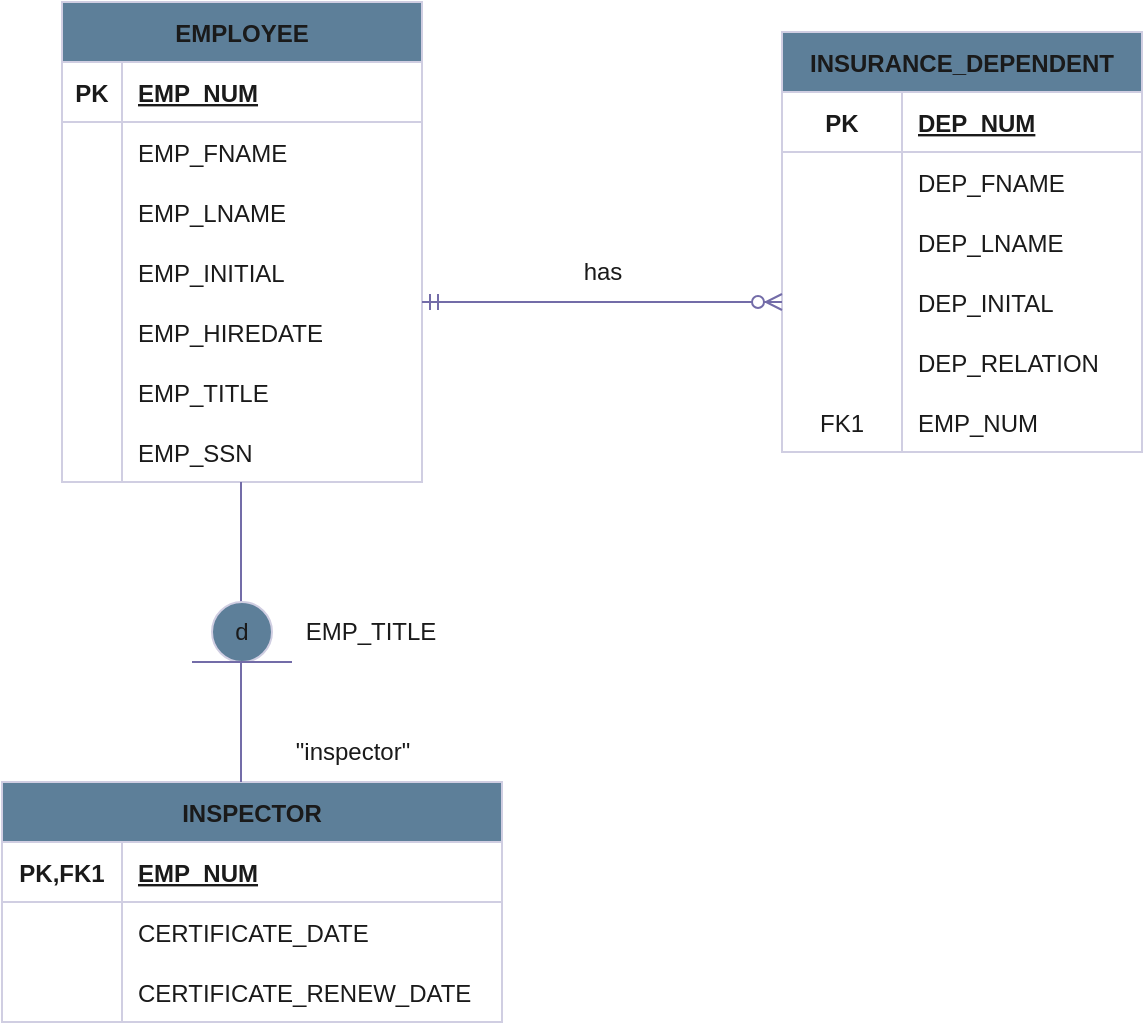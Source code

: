 <mxfile version="20.5.3" type="github" pages="2">
  <diagram id="R2lEEEUBdFMjLlhIrx00" name="Page-1">
    <mxGraphModel dx="988" dy="512" grid="0" gridSize="10" guides="1" tooltips="1" connect="1" arrows="1" fold="1" page="1" pageScale="1" pageWidth="850" pageHeight="1100" math="0" shadow="0" extFonts="Permanent Marker^https://fonts.googleapis.com/css?family=Permanent+Marker">
      <root>
        <mxCell id="0" />
        <mxCell id="1" parent="0" />
        <mxCell id="GgxdNAVIw9uZ9qxWZMdw-1" value="EMPLOYEE" style="shape=table;startSize=30;container=1;collapsible=1;childLayout=tableLayout;fixedRows=1;rowLines=0;fontStyle=1;align=center;resizeLast=1;fillColor=#5D7F99;strokeColor=#D0CEE2;fontColor=#1A1A1A;" vertex="1" parent="1">
          <mxGeometry x="140" y="90" width="180" height="240" as="geometry" />
        </mxCell>
        <mxCell id="GgxdNAVIw9uZ9qxWZMdw-2" value="" style="shape=tableRow;horizontal=0;startSize=0;swimlaneHead=0;swimlaneBody=0;fillColor=none;collapsible=0;dropTarget=0;points=[[0,0.5],[1,0.5]];portConstraint=eastwest;top=0;left=0;right=0;bottom=1;strokeColor=#D0CEE2;fontColor=#1A1A1A;" vertex="1" parent="GgxdNAVIw9uZ9qxWZMdw-1">
          <mxGeometry y="30" width="180" height="30" as="geometry" />
        </mxCell>
        <mxCell id="GgxdNAVIw9uZ9qxWZMdw-3" value="PK" style="shape=partialRectangle;connectable=0;fillColor=none;top=0;left=0;bottom=0;right=0;fontStyle=1;overflow=hidden;strokeColor=#D0CEE2;fontColor=#1A1A1A;" vertex="1" parent="GgxdNAVIw9uZ9qxWZMdw-2">
          <mxGeometry width="30" height="30" as="geometry">
            <mxRectangle width="30" height="30" as="alternateBounds" />
          </mxGeometry>
        </mxCell>
        <mxCell id="GgxdNAVIw9uZ9qxWZMdw-4" value="EMP_NUM" style="shape=partialRectangle;connectable=0;fillColor=none;top=0;left=0;bottom=0;right=0;align=left;spacingLeft=6;fontStyle=5;overflow=hidden;strokeColor=#D0CEE2;fontColor=#1A1A1A;" vertex="1" parent="GgxdNAVIw9uZ9qxWZMdw-2">
          <mxGeometry x="30" width="150" height="30" as="geometry">
            <mxRectangle width="150" height="30" as="alternateBounds" />
          </mxGeometry>
        </mxCell>
        <mxCell id="GgxdNAVIw9uZ9qxWZMdw-5" value="" style="shape=tableRow;horizontal=0;startSize=0;swimlaneHead=0;swimlaneBody=0;fillColor=none;collapsible=0;dropTarget=0;points=[[0,0.5],[1,0.5]];portConstraint=eastwest;top=0;left=0;right=0;bottom=0;strokeColor=#D0CEE2;fontColor=#1A1A1A;" vertex="1" parent="GgxdNAVIw9uZ9qxWZMdw-1">
          <mxGeometry y="60" width="180" height="30" as="geometry" />
        </mxCell>
        <mxCell id="GgxdNAVIw9uZ9qxWZMdw-6" value="" style="shape=partialRectangle;connectable=0;fillColor=none;top=0;left=0;bottom=0;right=0;editable=1;overflow=hidden;strokeColor=#D0CEE2;fontColor=#1A1A1A;" vertex="1" parent="GgxdNAVIw9uZ9qxWZMdw-5">
          <mxGeometry width="30" height="30" as="geometry">
            <mxRectangle width="30" height="30" as="alternateBounds" />
          </mxGeometry>
        </mxCell>
        <mxCell id="GgxdNAVIw9uZ9qxWZMdw-7" value="EMP_FNAME" style="shape=partialRectangle;connectable=0;fillColor=none;top=0;left=0;bottom=0;right=0;align=left;spacingLeft=6;overflow=hidden;strokeColor=#D0CEE2;fontColor=#1A1A1A;" vertex="1" parent="GgxdNAVIw9uZ9qxWZMdw-5">
          <mxGeometry x="30" width="150" height="30" as="geometry">
            <mxRectangle width="150" height="30" as="alternateBounds" />
          </mxGeometry>
        </mxCell>
        <mxCell id="GgxdNAVIw9uZ9qxWZMdw-8" value="" style="shape=tableRow;horizontal=0;startSize=0;swimlaneHead=0;swimlaneBody=0;fillColor=none;collapsible=0;dropTarget=0;points=[[0,0.5],[1,0.5]];portConstraint=eastwest;top=0;left=0;right=0;bottom=0;strokeColor=#D0CEE2;fontColor=#1A1A1A;" vertex="1" parent="GgxdNAVIw9uZ9qxWZMdw-1">
          <mxGeometry y="90" width="180" height="30" as="geometry" />
        </mxCell>
        <mxCell id="GgxdNAVIw9uZ9qxWZMdw-9" value="" style="shape=partialRectangle;connectable=0;fillColor=none;top=0;left=0;bottom=0;right=0;editable=1;overflow=hidden;strokeColor=#D0CEE2;fontColor=#1A1A1A;" vertex="1" parent="GgxdNAVIw9uZ9qxWZMdw-8">
          <mxGeometry width="30" height="30" as="geometry">
            <mxRectangle width="30" height="30" as="alternateBounds" />
          </mxGeometry>
        </mxCell>
        <mxCell id="GgxdNAVIw9uZ9qxWZMdw-10" value="EMP_LNAME" style="shape=partialRectangle;connectable=0;fillColor=none;top=0;left=0;bottom=0;right=0;align=left;spacingLeft=6;overflow=hidden;strokeColor=#D0CEE2;fontColor=#1A1A1A;" vertex="1" parent="GgxdNAVIw9uZ9qxWZMdw-8">
          <mxGeometry x="30" width="150" height="30" as="geometry">
            <mxRectangle width="150" height="30" as="alternateBounds" />
          </mxGeometry>
        </mxCell>
        <mxCell id="GgxdNAVIw9uZ9qxWZMdw-11" value="" style="shape=tableRow;horizontal=0;startSize=0;swimlaneHead=0;swimlaneBody=0;fillColor=none;collapsible=0;dropTarget=0;points=[[0,0.5],[1,0.5]];portConstraint=eastwest;top=0;left=0;right=0;bottom=0;strokeColor=#D0CEE2;fontColor=#1A1A1A;" vertex="1" parent="GgxdNAVIw9uZ9qxWZMdw-1">
          <mxGeometry y="120" width="180" height="30" as="geometry" />
        </mxCell>
        <mxCell id="GgxdNAVIw9uZ9qxWZMdw-12" value="" style="shape=partialRectangle;connectable=0;fillColor=none;top=0;left=0;bottom=0;right=0;editable=1;overflow=hidden;strokeColor=#D0CEE2;fontColor=#1A1A1A;" vertex="1" parent="GgxdNAVIw9uZ9qxWZMdw-11">
          <mxGeometry width="30" height="30" as="geometry">
            <mxRectangle width="30" height="30" as="alternateBounds" />
          </mxGeometry>
        </mxCell>
        <mxCell id="GgxdNAVIw9uZ9qxWZMdw-13" value="EMP_INITIAL" style="shape=partialRectangle;connectable=0;fillColor=none;top=0;left=0;bottom=0;right=0;align=left;spacingLeft=6;overflow=hidden;strokeColor=#D0CEE2;fontColor=#1A1A1A;" vertex="1" parent="GgxdNAVIw9uZ9qxWZMdw-11">
          <mxGeometry x="30" width="150" height="30" as="geometry">
            <mxRectangle width="150" height="30" as="alternateBounds" />
          </mxGeometry>
        </mxCell>
        <mxCell id="GgxdNAVIw9uZ9qxWZMdw-20" style="shape=tableRow;horizontal=0;startSize=0;swimlaneHead=0;swimlaneBody=0;fillColor=none;collapsible=0;dropTarget=0;points=[[0,0.5],[1,0.5]];portConstraint=eastwest;top=0;left=0;right=0;bottom=0;strokeColor=#D0CEE2;fontColor=#1A1A1A;" vertex="1" parent="GgxdNAVIw9uZ9qxWZMdw-1">
          <mxGeometry y="150" width="180" height="30" as="geometry" />
        </mxCell>
        <mxCell id="GgxdNAVIw9uZ9qxWZMdw-21" style="shape=partialRectangle;connectable=0;fillColor=none;top=0;left=0;bottom=0;right=0;editable=1;overflow=hidden;strokeColor=#D0CEE2;fontColor=#1A1A1A;" vertex="1" parent="GgxdNAVIw9uZ9qxWZMdw-20">
          <mxGeometry width="30" height="30" as="geometry">
            <mxRectangle width="30" height="30" as="alternateBounds" />
          </mxGeometry>
        </mxCell>
        <mxCell id="GgxdNAVIw9uZ9qxWZMdw-22" value="EMP_HIREDATE" style="shape=partialRectangle;connectable=0;fillColor=none;top=0;left=0;bottom=0;right=0;align=left;spacingLeft=6;overflow=hidden;strokeColor=#D0CEE2;fontColor=#1A1A1A;" vertex="1" parent="GgxdNAVIw9uZ9qxWZMdw-20">
          <mxGeometry x="30" width="150" height="30" as="geometry">
            <mxRectangle width="150" height="30" as="alternateBounds" />
          </mxGeometry>
        </mxCell>
        <mxCell id="GgxdNAVIw9uZ9qxWZMdw-17" style="shape=tableRow;horizontal=0;startSize=0;swimlaneHead=0;swimlaneBody=0;fillColor=none;collapsible=0;dropTarget=0;points=[[0,0.5],[1,0.5]];portConstraint=eastwest;top=0;left=0;right=0;bottom=0;strokeColor=#D0CEE2;fontColor=#1A1A1A;" vertex="1" parent="GgxdNAVIw9uZ9qxWZMdw-1">
          <mxGeometry y="180" width="180" height="30" as="geometry" />
        </mxCell>
        <mxCell id="GgxdNAVIw9uZ9qxWZMdw-18" style="shape=partialRectangle;connectable=0;fillColor=none;top=0;left=0;bottom=0;right=0;editable=1;overflow=hidden;strokeColor=#D0CEE2;fontColor=#1A1A1A;" vertex="1" parent="GgxdNAVIw9uZ9qxWZMdw-17">
          <mxGeometry width="30" height="30" as="geometry">
            <mxRectangle width="30" height="30" as="alternateBounds" />
          </mxGeometry>
        </mxCell>
        <mxCell id="GgxdNAVIw9uZ9qxWZMdw-19" value="EMP_TITLE" style="shape=partialRectangle;connectable=0;fillColor=none;top=0;left=0;bottom=0;right=0;align=left;spacingLeft=6;overflow=hidden;strokeColor=#D0CEE2;fontColor=#1A1A1A;" vertex="1" parent="GgxdNAVIw9uZ9qxWZMdw-17">
          <mxGeometry x="30" width="150" height="30" as="geometry">
            <mxRectangle width="150" height="30" as="alternateBounds" />
          </mxGeometry>
        </mxCell>
        <mxCell id="GgxdNAVIw9uZ9qxWZMdw-14" style="shape=tableRow;horizontal=0;startSize=0;swimlaneHead=0;swimlaneBody=0;fillColor=none;collapsible=0;dropTarget=0;points=[[0,0.5],[1,0.5]];portConstraint=eastwest;top=0;left=0;right=0;bottom=0;strokeColor=#D0CEE2;fontColor=#1A1A1A;" vertex="1" parent="GgxdNAVIw9uZ9qxWZMdw-1">
          <mxGeometry y="210" width="180" height="30" as="geometry" />
        </mxCell>
        <mxCell id="GgxdNAVIw9uZ9qxWZMdw-15" style="shape=partialRectangle;connectable=0;fillColor=none;top=0;left=0;bottom=0;right=0;editable=1;overflow=hidden;strokeColor=#D0CEE2;fontColor=#1A1A1A;" vertex="1" parent="GgxdNAVIw9uZ9qxWZMdw-14">
          <mxGeometry width="30" height="30" as="geometry">
            <mxRectangle width="30" height="30" as="alternateBounds" />
          </mxGeometry>
        </mxCell>
        <mxCell id="GgxdNAVIw9uZ9qxWZMdw-16" value="EMP_SSN" style="shape=partialRectangle;connectable=0;fillColor=none;top=0;left=0;bottom=0;right=0;align=left;spacingLeft=6;overflow=hidden;strokeColor=#D0CEE2;fontColor=#1A1A1A;" vertex="1" parent="GgxdNAVIw9uZ9qxWZMdw-14">
          <mxGeometry x="30" width="150" height="30" as="geometry">
            <mxRectangle width="150" height="30" as="alternateBounds" />
          </mxGeometry>
        </mxCell>
        <mxCell id="GgxdNAVIw9uZ9qxWZMdw-23" value="INSURANCE_DEPENDENT" style="shape=table;startSize=30;container=1;collapsible=1;childLayout=tableLayout;fixedRows=1;rowLines=0;fontStyle=1;align=center;resizeLast=1;fillColor=#5D7F99;strokeColor=#D0CEE2;fontColor=#1A1A1A;" vertex="1" parent="1">
          <mxGeometry x="500" y="105" width="180" height="210" as="geometry" />
        </mxCell>
        <mxCell id="GgxdNAVIw9uZ9qxWZMdw-27" value="" style="shape=tableRow;horizontal=0;startSize=0;swimlaneHead=0;swimlaneBody=0;fillColor=none;collapsible=0;dropTarget=0;points=[[0,0.5],[1,0.5]];portConstraint=eastwest;top=0;left=0;right=0;bottom=1;strokeColor=#D0CEE2;fontColor=#1A1A1A;" vertex="1" parent="GgxdNAVIw9uZ9qxWZMdw-23">
          <mxGeometry y="30" width="180" height="30" as="geometry" />
        </mxCell>
        <mxCell id="GgxdNAVIw9uZ9qxWZMdw-28" value="PK" style="shape=partialRectangle;connectable=0;fillColor=none;top=0;left=0;bottom=0;right=0;fontStyle=1;overflow=hidden;strokeColor=#D0CEE2;fontColor=#1A1A1A;" vertex="1" parent="GgxdNAVIw9uZ9qxWZMdw-27">
          <mxGeometry width="60" height="30" as="geometry">
            <mxRectangle width="60" height="30" as="alternateBounds" />
          </mxGeometry>
        </mxCell>
        <mxCell id="GgxdNAVIw9uZ9qxWZMdw-29" value="DEP_NUM" style="shape=partialRectangle;connectable=0;fillColor=none;top=0;left=0;bottom=0;right=0;align=left;spacingLeft=6;fontStyle=5;overflow=hidden;strokeColor=#D0CEE2;fontColor=#1A1A1A;" vertex="1" parent="GgxdNAVIw9uZ9qxWZMdw-27">
          <mxGeometry x="60" width="120" height="30" as="geometry">
            <mxRectangle width="120" height="30" as="alternateBounds" />
          </mxGeometry>
        </mxCell>
        <mxCell id="GgxdNAVIw9uZ9qxWZMdw-30" value="" style="shape=tableRow;horizontal=0;startSize=0;swimlaneHead=0;swimlaneBody=0;fillColor=none;collapsible=0;dropTarget=0;points=[[0,0.5],[1,0.5]];portConstraint=eastwest;top=0;left=0;right=0;bottom=0;strokeColor=#D0CEE2;fontColor=#1A1A1A;" vertex="1" parent="GgxdNAVIw9uZ9qxWZMdw-23">
          <mxGeometry y="60" width="180" height="30" as="geometry" />
        </mxCell>
        <mxCell id="GgxdNAVIw9uZ9qxWZMdw-31" value="" style="shape=partialRectangle;connectable=0;fillColor=none;top=0;left=0;bottom=0;right=0;editable=1;overflow=hidden;strokeColor=#D0CEE2;fontColor=#1A1A1A;" vertex="1" parent="GgxdNAVIw9uZ9qxWZMdw-30">
          <mxGeometry width="60" height="30" as="geometry">
            <mxRectangle width="60" height="30" as="alternateBounds" />
          </mxGeometry>
        </mxCell>
        <mxCell id="GgxdNAVIw9uZ9qxWZMdw-32" value="DEP_FNAME" style="shape=partialRectangle;connectable=0;fillColor=none;top=0;left=0;bottom=0;right=0;align=left;spacingLeft=6;overflow=hidden;strokeColor=#D0CEE2;fontColor=#1A1A1A;" vertex="1" parent="GgxdNAVIw9uZ9qxWZMdw-30">
          <mxGeometry x="60" width="120" height="30" as="geometry">
            <mxRectangle width="120" height="30" as="alternateBounds" />
          </mxGeometry>
        </mxCell>
        <mxCell id="GgxdNAVIw9uZ9qxWZMdw-33" value="" style="shape=tableRow;horizontal=0;startSize=0;swimlaneHead=0;swimlaneBody=0;fillColor=none;collapsible=0;dropTarget=0;points=[[0,0.5],[1,0.5]];portConstraint=eastwest;top=0;left=0;right=0;bottom=0;strokeColor=#D0CEE2;fontColor=#1A1A1A;" vertex="1" parent="GgxdNAVIw9uZ9qxWZMdw-23">
          <mxGeometry y="90" width="180" height="30" as="geometry" />
        </mxCell>
        <mxCell id="GgxdNAVIw9uZ9qxWZMdw-34" value="" style="shape=partialRectangle;connectable=0;fillColor=none;top=0;left=0;bottom=0;right=0;editable=1;overflow=hidden;strokeColor=#D0CEE2;fontColor=#1A1A1A;" vertex="1" parent="GgxdNAVIw9uZ9qxWZMdw-33">
          <mxGeometry width="60" height="30" as="geometry">
            <mxRectangle width="60" height="30" as="alternateBounds" />
          </mxGeometry>
        </mxCell>
        <mxCell id="GgxdNAVIw9uZ9qxWZMdw-35" value="DEP_LNAME" style="shape=partialRectangle;connectable=0;fillColor=none;top=0;left=0;bottom=0;right=0;align=left;spacingLeft=6;overflow=hidden;strokeColor=#D0CEE2;fontColor=#1A1A1A;" vertex="1" parent="GgxdNAVIw9uZ9qxWZMdw-33">
          <mxGeometry x="60" width="120" height="30" as="geometry">
            <mxRectangle width="120" height="30" as="alternateBounds" />
          </mxGeometry>
        </mxCell>
        <mxCell id="GgxdNAVIw9uZ9qxWZMdw-39" style="shape=tableRow;horizontal=0;startSize=0;swimlaneHead=0;swimlaneBody=0;fillColor=none;collapsible=0;dropTarget=0;points=[[0,0.5],[1,0.5]];portConstraint=eastwest;top=0;left=0;right=0;bottom=0;strokeColor=#D0CEE2;fontColor=#1A1A1A;" vertex="1" parent="GgxdNAVIw9uZ9qxWZMdw-23">
          <mxGeometry y="120" width="180" height="30" as="geometry" />
        </mxCell>
        <mxCell id="GgxdNAVIw9uZ9qxWZMdw-40" style="shape=partialRectangle;connectable=0;fillColor=none;top=0;left=0;bottom=0;right=0;editable=1;overflow=hidden;strokeColor=#D0CEE2;fontColor=#1A1A1A;" vertex="1" parent="GgxdNAVIw9uZ9qxWZMdw-39">
          <mxGeometry width="60" height="30" as="geometry">
            <mxRectangle width="60" height="30" as="alternateBounds" />
          </mxGeometry>
        </mxCell>
        <mxCell id="GgxdNAVIw9uZ9qxWZMdw-41" value="DEP_INITAL" style="shape=partialRectangle;connectable=0;fillColor=none;top=0;left=0;bottom=0;right=0;align=left;spacingLeft=6;overflow=hidden;strokeColor=#D0CEE2;fontColor=#1A1A1A;" vertex="1" parent="GgxdNAVIw9uZ9qxWZMdw-39">
          <mxGeometry x="60" width="120" height="30" as="geometry">
            <mxRectangle width="120" height="30" as="alternateBounds" />
          </mxGeometry>
        </mxCell>
        <mxCell id="GgxdNAVIw9uZ9qxWZMdw-36" style="shape=tableRow;horizontal=0;startSize=0;swimlaneHead=0;swimlaneBody=0;fillColor=none;collapsible=0;dropTarget=0;points=[[0,0.5],[1,0.5]];portConstraint=eastwest;top=0;left=0;right=0;bottom=0;strokeColor=#D0CEE2;fontColor=#1A1A1A;" vertex="1" parent="GgxdNAVIw9uZ9qxWZMdw-23">
          <mxGeometry y="150" width="180" height="30" as="geometry" />
        </mxCell>
        <mxCell id="GgxdNAVIw9uZ9qxWZMdw-37" style="shape=partialRectangle;connectable=0;fillColor=none;top=0;left=0;bottom=0;right=0;editable=1;overflow=hidden;strokeColor=#D0CEE2;fontColor=#1A1A1A;" vertex="1" parent="GgxdNAVIw9uZ9qxWZMdw-36">
          <mxGeometry width="60" height="30" as="geometry">
            <mxRectangle width="60" height="30" as="alternateBounds" />
          </mxGeometry>
        </mxCell>
        <mxCell id="GgxdNAVIw9uZ9qxWZMdw-38" value="DEP_RELATION" style="shape=partialRectangle;connectable=0;fillColor=none;top=0;left=0;bottom=0;right=0;align=left;spacingLeft=6;overflow=hidden;strokeColor=#D0CEE2;fontColor=#1A1A1A;" vertex="1" parent="GgxdNAVIw9uZ9qxWZMdw-36">
          <mxGeometry x="60" width="120" height="30" as="geometry">
            <mxRectangle width="120" height="30" as="alternateBounds" />
          </mxGeometry>
        </mxCell>
        <mxCell id="GgxdNAVIw9uZ9qxWZMdw-78" style="shape=tableRow;horizontal=0;startSize=0;swimlaneHead=0;swimlaneBody=0;fillColor=none;collapsible=0;dropTarget=0;points=[[0,0.5],[1,0.5]];portConstraint=eastwest;top=0;left=0;right=0;bottom=0;strokeColor=#D0CEE2;fontColor=#1A1A1A;" vertex="1" parent="GgxdNAVIw9uZ9qxWZMdw-23">
          <mxGeometry y="180" width="180" height="30" as="geometry" />
        </mxCell>
        <mxCell id="GgxdNAVIw9uZ9qxWZMdw-79" value="FK1" style="shape=partialRectangle;connectable=0;fillColor=none;top=0;left=0;bottom=0;right=0;editable=1;overflow=hidden;strokeColor=#D0CEE2;fontColor=#1A1A1A;" vertex="1" parent="GgxdNAVIw9uZ9qxWZMdw-78">
          <mxGeometry width="60" height="30" as="geometry">
            <mxRectangle width="60" height="30" as="alternateBounds" />
          </mxGeometry>
        </mxCell>
        <mxCell id="GgxdNAVIw9uZ9qxWZMdw-80" value="EMP_NUM" style="shape=partialRectangle;connectable=0;fillColor=none;top=0;left=0;bottom=0;right=0;align=left;spacingLeft=6;overflow=hidden;strokeColor=#D0CEE2;fontColor=#1A1A1A;" vertex="1" parent="GgxdNAVIw9uZ9qxWZMdw-78">
          <mxGeometry x="60" width="120" height="30" as="geometry">
            <mxRectangle width="120" height="30" as="alternateBounds" />
          </mxGeometry>
        </mxCell>
        <mxCell id="GgxdNAVIw9uZ9qxWZMdw-55" value="INSPECTOR" style="shape=table;startSize=30;container=1;collapsible=1;childLayout=tableLayout;fixedRows=1;rowLines=0;fontStyle=1;align=center;resizeLast=1;fillColor=#5D7F99;strokeColor=#D0CEE2;fontColor=#1A1A1A;" vertex="1" parent="1">
          <mxGeometry x="110" y="480" width="250" height="120" as="geometry" />
        </mxCell>
        <mxCell id="GgxdNAVIw9uZ9qxWZMdw-59" value="" style="shape=tableRow;horizontal=0;startSize=0;swimlaneHead=0;swimlaneBody=0;fillColor=none;collapsible=0;dropTarget=0;points=[[0,0.5],[1,0.5]];portConstraint=eastwest;top=0;left=0;right=0;bottom=1;strokeColor=#D0CEE2;fontColor=#1A1A1A;" vertex="1" parent="GgxdNAVIw9uZ9qxWZMdw-55">
          <mxGeometry y="30" width="250" height="30" as="geometry" />
        </mxCell>
        <mxCell id="GgxdNAVIw9uZ9qxWZMdw-60" value="PK,FK1" style="shape=partialRectangle;connectable=0;fillColor=none;top=0;left=0;bottom=0;right=0;fontStyle=1;overflow=hidden;strokeColor=#D0CEE2;fontColor=#1A1A1A;" vertex="1" parent="GgxdNAVIw9uZ9qxWZMdw-59">
          <mxGeometry width="60" height="30" as="geometry">
            <mxRectangle width="60" height="30" as="alternateBounds" />
          </mxGeometry>
        </mxCell>
        <mxCell id="GgxdNAVIw9uZ9qxWZMdw-61" value="EMP_NUM" style="shape=partialRectangle;connectable=0;fillColor=none;top=0;left=0;bottom=0;right=0;align=left;spacingLeft=6;fontStyle=5;overflow=hidden;strokeColor=#D0CEE2;fontColor=#1A1A1A;" vertex="1" parent="GgxdNAVIw9uZ9qxWZMdw-59">
          <mxGeometry x="60" width="190" height="30" as="geometry">
            <mxRectangle width="190" height="30" as="alternateBounds" />
          </mxGeometry>
        </mxCell>
        <mxCell id="GgxdNAVIw9uZ9qxWZMdw-62" value="" style="shape=tableRow;horizontal=0;startSize=0;swimlaneHead=0;swimlaneBody=0;fillColor=none;collapsible=0;dropTarget=0;points=[[0,0.5],[1,0.5]];portConstraint=eastwest;top=0;left=0;right=0;bottom=0;strokeColor=#D0CEE2;fontColor=#1A1A1A;" vertex="1" parent="GgxdNAVIw9uZ9qxWZMdw-55">
          <mxGeometry y="60" width="250" height="30" as="geometry" />
        </mxCell>
        <mxCell id="GgxdNAVIw9uZ9qxWZMdw-63" value="" style="shape=partialRectangle;connectable=0;fillColor=none;top=0;left=0;bottom=0;right=0;editable=1;overflow=hidden;strokeColor=#D0CEE2;fontColor=#1A1A1A;" vertex="1" parent="GgxdNAVIw9uZ9qxWZMdw-62">
          <mxGeometry width="60" height="30" as="geometry">
            <mxRectangle width="60" height="30" as="alternateBounds" />
          </mxGeometry>
        </mxCell>
        <mxCell id="GgxdNAVIw9uZ9qxWZMdw-64" value="CERTIFICATE_DATE" style="shape=partialRectangle;connectable=0;fillColor=none;top=0;left=0;bottom=0;right=0;align=left;spacingLeft=6;overflow=hidden;strokeColor=#D0CEE2;fontColor=#1A1A1A;" vertex="1" parent="GgxdNAVIw9uZ9qxWZMdw-62">
          <mxGeometry x="60" width="190" height="30" as="geometry">
            <mxRectangle width="190" height="30" as="alternateBounds" />
          </mxGeometry>
        </mxCell>
        <mxCell id="GgxdNAVIw9uZ9qxWZMdw-65" value="" style="shape=tableRow;horizontal=0;startSize=0;swimlaneHead=0;swimlaneBody=0;fillColor=none;collapsible=0;dropTarget=0;points=[[0,0.5],[1,0.5]];portConstraint=eastwest;top=0;left=0;right=0;bottom=0;strokeColor=#D0CEE2;fontColor=#1A1A1A;" vertex="1" parent="GgxdNAVIw9uZ9qxWZMdw-55">
          <mxGeometry y="90" width="250" height="30" as="geometry" />
        </mxCell>
        <mxCell id="GgxdNAVIw9uZ9qxWZMdw-66" value="" style="shape=partialRectangle;connectable=0;fillColor=none;top=0;left=0;bottom=0;right=0;editable=1;overflow=hidden;strokeColor=#D0CEE2;fontColor=#1A1A1A;" vertex="1" parent="GgxdNAVIw9uZ9qxWZMdw-65">
          <mxGeometry width="60" height="30" as="geometry">
            <mxRectangle width="60" height="30" as="alternateBounds" />
          </mxGeometry>
        </mxCell>
        <mxCell id="GgxdNAVIw9uZ9qxWZMdw-67" value="CERTIFICATE_RENEW_DATE" style="shape=partialRectangle;connectable=0;fillColor=none;top=0;left=0;bottom=0;right=0;align=left;spacingLeft=6;overflow=hidden;strokeColor=#D0CEE2;fontColor=#1A1A1A;" vertex="1" parent="GgxdNAVIw9uZ9qxWZMdw-65">
          <mxGeometry x="60" width="190" height="30" as="geometry">
            <mxRectangle width="190" height="30" as="alternateBounds" />
          </mxGeometry>
        </mxCell>
        <mxCell id="GgxdNAVIw9uZ9qxWZMdw-68" value="" style="endArrow=none;html=1;rounded=0;strokeColor=#736CA8;fontColor=#1A1A1A;" edge="1" parent="1">
          <mxGeometry relative="1" as="geometry">
            <mxPoint x="229.5" y="480" as="sourcePoint" />
            <mxPoint x="229.5" y="330" as="targetPoint" />
          </mxGeometry>
        </mxCell>
        <mxCell id="GgxdNAVIw9uZ9qxWZMdw-69" value="d" style="ellipse;whiteSpace=wrap;html=1;aspect=fixed;fillColor=#5D7F99;strokeColor=#D0CEE2;fontColor=#1A1A1A;" vertex="1" parent="1">
          <mxGeometry x="215" y="390" width="30" height="30" as="geometry" />
        </mxCell>
        <mxCell id="GgxdNAVIw9uZ9qxWZMdw-73" value="" style="endArrow=none;html=1;rounded=0;strokeColor=#736CA8;fontColor=#1A1A1A;" edge="1" parent="1">
          <mxGeometry width="50" height="50" relative="1" as="geometry">
            <mxPoint x="205" y="420" as="sourcePoint" />
            <mxPoint x="255" y="420" as="targetPoint" />
          </mxGeometry>
        </mxCell>
        <mxCell id="GgxdNAVIw9uZ9qxWZMdw-74" value="" style="fontSize=12;html=1;endArrow=ERzeroToMany;startArrow=ERmandOne;rounded=0;strokeColor=#736CA8;fontColor=#1A1A1A;" edge="1" parent="1">
          <mxGeometry width="100" height="100" relative="1" as="geometry">
            <mxPoint x="320" y="240" as="sourcePoint" />
            <mxPoint x="500" y="240" as="targetPoint" />
          </mxGeometry>
        </mxCell>
        <mxCell id="GgxdNAVIw9uZ9qxWZMdw-75" value="has" style="text;html=1;resizable=0;autosize=1;align=center;verticalAlign=middle;points=[];fillColor=none;strokeColor=none;rounded=0;fontColor=#1A1A1A;" vertex="1" parent="1">
          <mxGeometry x="390" y="210" width="40" height="30" as="geometry" />
        </mxCell>
        <mxCell id="GgxdNAVIw9uZ9qxWZMdw-76" value="&quot;inspector&quot;" style="text;html=1;resizable=0;autosize=1;align=center;verticalAlign=middle;points=[];fillColor=none;strokeColor=none;rounded=0;fontColor=#1A1A1A;" vertex="1" parent="1">
          <mxGeometry x="245" y="450" width="80" height="30" as="geometry" />
        </mxCell>
        <mxCell id="GgxdNAVIw9uZ9qxWZMdw-77" value="&lt;span style=&quot;text-align: left;&quot;&gt;EMP_TITLE&lt;/span&gt;" style="text;html=1;resizable=0;autosize=1;align=center;verticalAlign=middle;points=[];fillColor=none;strokeColor=none;rounded=0;fontColor=#1A1A1A;" vertex="1" parent="1">
          <mxGeometry x="252" y="392" width="83" height="26" as="geometry" />
        </mxCell>
      </root>
    </mxGraphModel>
  </diagram>
  <diagram id="d5Se4WrPKSimDvY8hl3G" name="Page-2">
    <mxGraphModel dx="1186" dy="614" grid="1" gridSize="10" guides="1" tooltips="1" connect="1" arrows="1" fold="1" page="1" pageScale="1" pageWidth="827" pageHeight="1169" math="0" shadow="0">
      <root>
        <mxCell id="0" />
        <mxCell id="1" parent="0" />
        <mxCell id="zIYhxiUCwF84SkQyR3mD-1" value="PATIENT" style="shape=table;startSize=30;container=1;collapsible=1;childLayout=tableLayout;fixedRows=1;rowLines=0;fontStyle=1;align=center;resizeLast=1;strokeColor=#D0CEE2;fontColor=#1A1A1A;fillColor=#5D7F99;" vertex="1" parent="1">
          <mxGeometry x="330" y="20" width="180" height="180" as="geometry" />
        </mxCell>
        <mxCell id="zIYhxiUCwF84SkQyR3mD-2" value="" style="shape=tableRow;horizontal=0;startSize=0;swimlaneHead=0;swimlaneBody=0;fillColor=none;collapsible=0;dropTarget=0;points=[[0,0.5],[1,0.5]];portConstraint=eastwest;top=0;left=0;right=0;bottom=1;strokeColor=#D0CEE2;fontColor=#1A1A1A;" vertex="1" parent="zIYhxiUCwF84SkQyR3mD-1">
          <mxGeometry y="30" width="180" height="30" as="geometry" />
        </mxCell>
        <mxCell id="zIYhxiUCwF84SkQyR3mD-3" value="PK" style="shape=partialRectangle;connectable=0;fillColor=none;top=0;left=0;bottom=0;right=0;fontStyle=1;overflow=hidden;strokeColor=#D0CEE2;fontColor=#1A1A1A;" vertex="1" parent="zIYhxiUCwF84SkQyR3mD-2">
          <mxGeometry width="30" height="30" as="geometry">
            <mxRectangle width="30" height="30" as="alternateBounds" />
          </mxGeometry>
        </mxCell>
        <mxCell id="zIYhxiUCwF84SkQyR3mD-4" value="PAT_ID" style="shape=partialRectangle;connectable=0;fillColor=none;top=0;left=0;bottom=0;right=0;align=left;spacingLeft=6;fontStyle=5;overflow=hidden;strokeColor=#D0CEE2;fontColor=#1A1A1A;" vertex="1" parent="zIYhxiUCwF84SkQyR3mD-2">
          <mxGeometry x="30" width="150" height="30" as="geometry">
            <mxRectangle width="150" height="30" as="alternateBounds" />
          </mxGeometry>
        </mxCell>
        <mxCell id="zIYhxiUCwF84SkQyR3mD-5" value="" style="shape=tableRow;horizontal=0;startSize=0;swimlaneHead=0;swimlaneBody=0;fillColor=none;collapsible=0;dropTarget=0;points=[[0,0.5],[1,0.5]];portConstraint=eastwest;top=0;left=0;right=0;bottom=0;strokeColor=#D0CEE2;fontColor=#1A1A1A;" vertex="1" parent="zIYhxiUCwF84SkQyR3mD-1">
          <mxGeometry y="60" width="180" height="30" as="geometry" />
        </mxCell>
        <mxCell id="zIYhxiUCwF84SkQyR3mD-6" value="" style="shape=partialRectangle;connectable=0;fillColor=none;top=0;left=0;bottom=0;right=0;editable=1;overflow=hidden;strokeColor=#D0CEE2;fontColor=#1A1A1A;" vertex="1" parent="zIYhxiUCwF84SkQyR3mD-5">
          <mxGeometry width="30" height="30" as="geometry">
            <mxRectangle width="30" height="30" as="alternateBounds" />
          </mxGeometry>
        </mxCell>
        <mxCell id="zIYhxiUCwF84SkQyR3mD-7" value="PAT_FNAME" style="shape=partialRectangle;connectable=0;fillColor=none;top=0;left=0;bottom=0;right=0;align=left;spacingLeft=6;overflow=hidden;strokeColor=#D0CEE2;fontColor=#1A1A1A;" vertex="1" parent="zIYhxiUCwF84SkQyR3mD-5">
          <mxGeometry x="30" width="150" height="30" as="geometry">
            <mxRectangle width="150" height="30" as="alternateBounds" />
          </mxGeometry>
        </mxCell>
        <mxCell id="zIYhxiUCwF84SkQyR3mD-8" value="" style="shape=tableRow;horizontal=0;startSize=0;swimlaneHead=0;swimlaneBody=0;fillColor=none;collapsible=0;dropTarget=0;points=[[0,0.5],[1,0.5]];portConstraint=eastwest;top=0;left=0;right=0;bottom=0;strokeColor=#D0CEE2;fontColor=#1A1A1A;" vertex="1" parent="zIYhxiUCwF84SkQyR3mD-1">
          <mxGeometry y="90" width="180" height="30" as="geometry" />
        </mxCell>
        <mxCell id="zIYhxiUCwF84SkQyR3mD-9" value="" style="shape=partialRectangle;connectable=0;fillColor=none;top=0;left=0;bottom=0;right=0;editable=1;overflow=hidden;strokeColor=#D0CEE2;fontColor=#1A1A1A;" vertex="1" parent="zIYhxiUCwF84SkQyR3mD-8">
          <mxGeometry width="30" height="30" as="geometry">
            <mxRectangle width="30" height="30" as="alternateBounds" />
          </mxGeometry>
        </mxCell>
        <mxCell id="zIYhxiUCwF84SkQyR3mD-10" value="PAT_LNAME" style="shape=partialRectangle;connectable=0;fillColor=none;top=0;left=0;bottom=0;right=0;align=left;spacingLeft=6;overflow=hidden;strokeColor=#D0CEE2;fontColor=#1A1A1A;" vertex="1" parent="zIYhxiUCwF84SkQyR3mD-8">
          <mxGeometry x="30" width="150" height="30" as="geometry">
            <mxRectangle width="150" height="30" as="alternateBounds" />
          </mxGeometry>
        </mxCell>
        <mxCell id="zIYhxiUCwF84SkQyR3mD-11" value="" style="shape=tableRow;horizontal=0;startSize=0;swimlaneHead=0;swimlaneBody=0;fillColor=none;collapsible=0;dropTarget=0;points=[[0,0.5],[1,0.5]];portConstraint=eastwest;top=0;left=0;right=0;bottom=0;strokeColor=#D0CEE2;fontColor=#1A1A1A;" vertex="1" parent="zIYhxiUCwF84SkQyR3mD-1">
          <mxGeometry y="120" width="180" height="30" as="geometry" />
        </mxCell>
        <mxCell id="zIYhxiUCwF84SkQyR3mD-12" value="" style="shape=partialRectangle;connectable=0;fillColor=none;top=0;left=0;bottom=0;right=0;editable=1;overflow=hidden;strokeColor=#D0CEE2;fontColor=#1A1A1A;" vertex="1" parent="zIYhxiUCwF84SkQyR3mD-11">
          <mxGeometry width="30" height="30" as="geometry">
            <mxRectangle width="30" height="30" as="alternateBounds" />
          </mxGeometry>
        </mxCell>
        <mxCell id="zIYhxiUCwF84SkQyR3mD-13" value="PAT_DOB" style="shape=partialRectangle;connectable=0;fillColor=none;top=0;left=0;bottom=0;right=0;align=left;spacingLeft=6;overflow=hidden;strokeColor=#D0CEE2;fontColor=#1A1A1A;" vertex="1" parent="zIYhxiUCwF84SkQyR3mD-11">
          <mxGeometry x="30" width="150" height="30" as="geometry">
            <mxRectangle width="150" height="30" as="alternateBounds" />
          </mxGeometry>
        </mxCell>
        <mxCell id="zIYhxiUCwF84SkQyR3mD-14" style="shape=tableRow;horizontal=0;startSize=0;swimlaneHead=0;swimlaneBody=0;fillColor=none;collapsible=0;dropTarget=0;points=[[0,0.5],[1,0.5]];portConstraint=eastwest;top=0;left=0;right=0;bottom=0;strokeColor=#D0CEE2;fontColor=#1A1A1A;" vertex="1" parent="zIYhxiUCwF84SkQyR3mD-1">
          <mxGeometry y="150" width="180" height="30" as="geometry" />
        </mxCell>
        <mxCell id="zIYhxiUCwF84SkQyR3mD-15" style="shape=partialRectangle;connectable=0;fillColor=none;top=0;left=0;bottom=0;right=0;editable=1;overflow=hidden;strokeColor=#D0CEE2;fontColor=#1A1A1A;" vertex="1" parent="zIYhxiUCwF84SkQyR3mD-14">
          <mxGeometry width="30" height="30" as="geometry">
            <mxRectangle width="30" height="30" as="alternateBounds" />
          </mxGeometry>
        </mxCell>
        <mxCell id="zIYhxiUCwF84SkQyR3mD-16" value="PAT_TYPE" style="shape=partialRectangle;connectable=0;fillColor=none;top=0;left=0;bottom=0;right=0;align=left;spacingLeft=6;overflow=hidden;strokeColor=#D0CEE2;fontColor=#1A1A1A;" vertex="1" parent="zIYhxiUCwF84SkQyR3mD-14">
          <mxGeometry x="30" width="150" height="30" as="geometry">
            <mxRectangle width="150" height="30" as="alternateBounds" />
          </mxGeometry>
        </mxCell>
        <mxCell id="zIYhxiUCwF84SkQyR3mD-17" value="OUTPATIENT" style="shape=table;startSize=30;container=1;collapsible=1;childLayout=tableLayout;fixedRows=1;rowLines=0;fontStyle=1;align=center;resizeLast=1;strokeColor=#D0CEE2;fontColor=#1A1A1A;fillColor=#5D7F99;" vertex="1" parent="1">
          <mxGeometry x="130" y="320" width="210" height="150" as="geometry" />
        </mxCell>
        <mxCell id="zIYhxiUCwF84SkQyR3mD-18" value="" style="shape=tableRow;horizontal=0;startSize=0;swimlaneHead=0;swimlaneBody=0;fillColor=none;collapsible=0;dropTarget=0;points=[[0,0.5],[1,0.5]];portConstraint=eastwest;top=0;left=0;right=0;bottom=1;strokeColor=#D0CEE2;fontColor=#1A1A1A;" vertex="1" parent="zIYhxiUCwF84SkQyR3mD-17">
          <mxGeometry y="30" width="210" height="30" as="geometry" />
        </mxCell>
        <mxCell id="zIYhxiUCwF84SkQyR3mD-19" value="PK, FK1" style="shape=partialRectangle;connectable=0;fillColor=none;top=0;left=0;bottom=0;right=0;fontStyle=1;overflow=hidden;strokeColor=#D0CEE2;fontColor=#1A1A1A;" vertex="1" parent="zIYhxiUCwF84SkQyR3mD-18">
          <mxGeometry width="61" height="30" as="geometry">
            <mxRectangle width="61" height="30" as="alternateBounds" />
          </mxGeometry>
        </mxCell>
        <mxCell id="zIYhxiUCwF84SkQyR3mD-20" value="PAT_ID" style="shape=partialRectangle;connectable=0;fillColor=none;top=0;left=0;bottom=0;right=0;align=left;spacingLeft=6;fontStyle=5;overflow=hidden;strokeColor=#D0CEE2;fontColor=#1A1A1A;" vertex="1" parent="zIYhxiUCwF84SkQyR3mD-18">
          <mxGeometry x="61" width="149" height="30" as="geometry">
            <mxRectangle width="149" height="30" as="alternateBounds" />
          </mxGeometry>
        </mxCell>
        <mxCell id="zIYhxiUCwF84SkQyR3mD-21" value="" style="shape=tableRow;horizontal=0;startSize=0;swimlaneHead=0;swimlaneBody=0;fillColor=none;collapsible=0;dropTarget=0;points=[[0,0.5],[1,0.5]];portConstraint=eastwest;top=0;left=0;right=0;bottom=0;strokeColor=#D0CEE2;fontColor=#1A1A1A;" vertex="1" parent="zIYhxiUCwF84SkQyR3mD-17">
          <mxGeometry y="60" width="210" height="30" as="geometry" />
        </mxCell>
        <mxCell id="zIYhxiUCwF84SkQyR3mD-22" value="" style="shape=partialRectangle;connectable=0;fillColor=none;top=0;left=0;bottom=0;right=0;editable=1;overflow=hidden;strokeColor=#D0CEE2;fontColor=#1A1A1A;" vertex="1" parent="zIYhxiUCwF84SkQyR3mD-21">
          <mxGeometry width="61" height="30" as="geometry">
            <mxRectangle width="61" height="30" as="alternateBounds" />
          </mxGeometry>
        </mxCell>
        <mxCell id="zIYhxiUCwF84SkQyR3mD-23" value="Row 1" style="shape=partialRectangle;connectable=0;fillColor=none;top=0;left=0;bottom=0;right=0;align=left;spacingLeft=6;overflow=hidden;strokeColor=#D0CEE2;fontColor=#1A1A1A;" vertex="1" parent="zIYhxiUCwF84SkQyR3mD-21">
          <mxGeometry x="61" width="149" height="30" as="geometry">
            <mxRectangle width="149" height="30" as="alternateBounds" />
          </mxGeometry>
        </mxCell>
        <mxCell id="zIYhxiUCwF84SkQyR3mD-24" value="" style="shape=tableRow;horizontal=0;startSize=0;swimlaneHead=0;swimlaneBody=0;fillColor=none;collapsible=0;dropTarget=0;points=[[0,0.5],[1,0.5]];portConstraint=eastwest;top=0;left=0;right=0;bottom=0;strokeColor=#D0CEE2;fontColor=#1A1A1A;" vertex="1" parent="zIYhxiUCwF84SkQyR3mD-17">
          <mxGeometry y="90" width="210" height="30" as="geometry" />
        </mxCell>
        <mxCell id="zIYhxiUCwF84SkQyR3mD-25" value="" style="shape=partialRectangle;connectable=0;fillColor=none;top=0;left=0;bottom=0;right=0;editable=1;overflow=hidden;strokeColor=#D0CEE2;fontColor=#1A1A1A;" vertex="1" parent="zIYhxiUCwF84SkQyR3mD-24">
          <mxGeometry width="61" height="30" as="geometry">
            <mxRectangle width="61" height="30" as="alternateBounds" />
          </mxGeometry>
        </mxCell>
        <mxCell id="zIYhxiUCwF84SkQyR3mD-26" value="Row 2" style="shape=partialRectangle;connectable=0;fillColor=none;top=0;left=0;bottom=0;right=0;align=left;spacingLeft=6;overflow=hidden;strokeColor=#D0CEE2;fontColor=#1A1A1A;" vertex="1" parent="zIYhxiUCwF84SkQyR3mD-24">
          <mxGeometry x="61" width="149" height="30" as="geometry">
            <mxRectangle width="149" height="30" as="alternateBounds" />
          </mxGeometry>
        </mxCell>
        <mxCell id="zIYhxiUCwF84SkQyR3mD-27" value="" style="shape=tableRow;horizontal=0;startSize=0;swimlaneHead=0;swimlaneBody=0;fillColor=none;collapsible=0;dropTarget=0;points=[[0,0.5],[1,0.5]];portConstraint=eastwest;top=0;left=0;right=0;bottom=0;strokeColor=#D0CEE2;fontColor=#1A1A1A;" vertex="1" parent="zIYhxiUCwF84SkQyR3mD-17">
          <mxGeometry y="120" width="210" height="30" as="geometry" />
        </mxCell>
        <mxCell id="zIYhxiUCwF84SkQyR3mD-28" value="" style="shape=partialRectangle;connectable=0;fillColor=none;top=0;left=0;bottom=0;right=0;editable=1;overflow=hidden;strokeColor=#D0CEE2;fontColor=#1A1A1A;" vertex="1" parent="zIYhxiUCwF84SkQyR3mD-27">
          <mxGeometry width="61" height="30" as="geometry">
            <mxRectangle width="61" height="30" as="alternateBounds" />
          </mxGeometry>
        </mxCell>
        <mxCell id="zIYhxiUCwF84SkQyR3mD-29" value="Row 3" style="shape=partialRectangle;connectable=0;fillColor=none;top=0;left=0;bottom=0;right=0;align=left;spacingLeft=6;overflow=hidden;strokeColor=#D0CEE2;fontColor=#1A1A1A;" vertex="1" parent="zIYhxiUCwF84SkQyR3mD-27">
          <mxGeometry x="61" width="149" height="30" as="geometry">
            <mxRectangle width="149" height="30" as="alternateBounds" />
          </mxGeometry>
        </mxCell>
        <mxCell id="zIYhxiUCwF84SkQyR3mD-59" value="RESIDENT" style="shape=table;startSize=30;container=1;collapsible=1;childLayout=tableLayout;fixedRows=1;rowLines=0;fontStyle=1;align=center;resizeLast=1;strokeColor=#D0CEE2;fontColor=#1A1A1A;fillColor=#5D7F99;" vertex="1" parent="1">
          <mxGeometry x="505" y="320" width="210" height="150" as="geometry" />
        </mxCell>
        <mxCell id="zIYhxiUCwF84SkQyR3mD-60" value="" style="shape=tableRow;horizontal=0;startSize=0;swimlaneHead=0;swimlaneBody=0;fillColor=none;collapsible=0;dropTarget=0;points=[[0,0.5],[1,0.5]];portConstraint=eastwest;top=0;left=0;right=0;bottom=1;strokeColor=#D0CEE2;fontColor=#1A1A1A;" vertex="1" parent="zIYhxiUCwF84SkQyR3mD-59">
          <mxGeometry y="30" width="210" height="30" as="geometry" />
        </mxCell>
        <mxCell id="zIYhxiUCwF84SkQyR3mD-61" value="PK, FK1" style="shape=partialRectangle;connectable=0;fillColor=none;top=0;left=0;bottom=0;right=0;fontStyle=1;overflow=hidden;strokeColor=#D0CEE2;fontColor=#1A1A1A;" vertex="1" parent="zIYhxiUCwF84SkQyR3mD-60">
          <mxGeometry width="61" height="30" as="geometry">
            <mxRectangle width="61" height="30" as="alternateBounds" />
          </mxGeometry>
        </mxCell>
        <mxCell id="zIYhxiUCwF84SkQyR3mD-62" value="PAT_ID" style="shape=partialRectangle;connectable=0;fillColor=none;top=0;left=0;bottom=0;right=0;align=left;spacingLeft=6;fontStyle=5;overflow=hidden;strokeColor=#D0CEE2;fontColor=#1A1A1A;" vertex="1" parent="zIYhxiUCwF84SkQyR3mD-60">
          <mxGeometry x="61" width="149" height="30" as="geometry">
            <mxRectangle width="149" height="30" as="alternateBounds" />
          </mxGeometry>
        </mxCell>
        <mxCell id="zIYhxiUCwF84SkQyR3mD-63" value="" style="shape=tableRow;horizontal=0;startSize=0;swimlaneHead=0;swimlaneBody=0;fillColor=none;collapsible=0;dropTarget=0;points=[[0,0.5],[1,0.5]];portConstraint=eastwest;top=0;left=0;right=0;bottom=0;strokeColor=#D0CEE2;fontColor=#1A1A1A;" vertex="1" parent="zIYhxiUCwF84SkQyR3mD-59">
          <mxGeometry y="60" width="210" height="30" as="geometry" />
        </mxCell>
        <mxCell id="zIYhxiUCwF84SkQyR3mD-64" value="" style="shape=partialRectangle;connectable=0;fillColor=none;top=0;left=0;bottom=0;right=0;editable=1;overflow=hidden;strokeColor=#D0CEE2;fontColor=#1A1A1A;" vertex="1" parent="zIYhxiUCwF84SkQyR3mD-63">
          <mxGeometry width="61" height="30" as="geometry">
            <mxRectangle width="61" height="30" as="alternateBounds" />
          </mxGeometry>
        </mxCell>
        <mxCell id="zIYhxiUCwF84SkQyR3mD-65" value="ROOM_NO" style="shape=partialRectangle;connectable=0;fillColor=none;top=0;left=0;bottom=0;right=0;align=left;spacingLeft=6;overflow=hidden;strokeColor=#D0CEE2;fontColor=#1A1A1A;" vertex="1" parent="zIYhxiUCwF84SkQyR3mD-63">
          <mxGeometry x="61" width="149" height="30" as="geometry">
            <mxRectangle width="149" height="30" as="alternateBounds" />
          </mxGeometry>
        </mxCell>
        <mxCell id="zIYhxiUCwF84SkQyR3mD-66" value="" style="shape=tableRow;horizontal=0;startSize=0;swimlaneHead=0;swimlaneBody=0;fillColor=none;collapsible=0;dropTarget=0;points=[[0,0.5],[1,0.5]];portConstraint=eastwest;top=0;left=0;right=0;bottom=0;strokeColor=#D0CEE2;fontColor=#1A1A1A;" vertex="1" parent="zIYhxiUCwF84SkQyR3mD-59">
          <mxGeometry y="90" width="210" height="30" as="geometry" />
        </mxCell>
        <mxCell id="zIYhxiUCwF84SkQyR3mD-67" value="" style="shape=partialRectangle;connectable=0;fillColor=none;top=0;left=0;bottom=0;right=0;editable=1;overflow=hidden;strokeColor=#D0CEE2;fontColor=#1A1A1A;" vertex="1" parent="zIYhxiUCwF84SkQyR3mD-66">
          <mxGeometry width="61" height="30" as="geometry">
            <mxRectangle width="61" height="30" as="alternateBounds" />
          </mxGeometry>
        </mxCell>
        <mxCell id="zIYhxiUCwF84SkQyR3mD-68" value="Row 2" style="shape=partialRectangle;connectable=0;fillColor=none;top=0;left=0;bottom=0;right=0;align=left;spacingLeft=6;overflow=hidden;strokeColor=#D0CEE2;fontColor=#1A1A1A;" vertex="1" parent="zIYhxiUCwF84SkQyR3mD-66">
          <mxGeometry x="61" width="149" height="30" as="geometry">
            <mxRectangle width="149" height="30" as="alternateBounds" />
          </mxGeometry>
        </mxCell>
        <mxCell id="zIYhxiUCwF84SkQyR3mD-69" value="" style="shape=tableRow;horizontal=0;startSize=0;swimlaneHead=0;swimlaneBody=0;fillColor=none;collapsible=0;dropTarget=0;points=[[0,0.5],[1,0.5]];portConstraint=eastwest;top=0;left=0;right=0;bottom=0;strokeColor=#D0CEE2;fontColor=#1A1A1A;" vertex="1" parent="zIYhxiUCwF84SkQyR3mD-59">
          <mxGeometry y="120" width="210" height="30" as="geometry" />
        </mxCell>
        <mxCell id="zIYhxiUCwF84SkQyR3mD-70" value="" style="shape=partialRectangle;connectable=0;fillColor=none;top=0;left=0;bottom=0;right=0;editable=1;overflow=hidden;strokeColor=#D0CEE2;fontColor=#1A1A1A;" vertex="1" parent="zIYhxiUCwF84SkQyR3mD-69">
          <mxGeometry width="61" height="30" as="geometry">
            <mxRectangle width="61" height="30" as="alternateBounds" />
          </mxGeometry>
        </mxCell>
        <mxCell id="zIYhxiUCwF84SkQyR3mD-71" value="Row 3" style="shape=partialRectangle;connectable=0;fillColor=none;top=0;left=0;bottom=0;right=0;align=left;spacingLeft=6;overflow=hidden;strokeColor=#D0CEE2;fontColor=#1A1A1A;" vertex="1" parent="zIYhxiUCwF84SkQyR3mD-69">
          <mxGeometry x="61" width="149" height="30" as="geometry">
            <mxRectangle width="149" height="30" as="alternateBounds" />
          </mxGeometry>
        </mxCell>
        <mxCell id="zIYhxiUCwF84SkQyR3mD-94" value="ROOM" style="shape=table;startSize=30;container=1;collapsible=1;childLayout=tableLayout;fixedRows=1;rowLines=0;fontStyle=1;align=center;resizeLast=1;strokeColor=#D0CEE2;fontColor=#1A1A1A;fillColor=#5D7F99;" vertex="1" parent="1">
          <mxGeometry x="530" y="610" width="180" height="120" as="geometry" />
        </mxCell>
        <mxCell id="zIYhxiUCwF84SkQyR3mD-98" value="" style="shape=tableRow;horizontal=0;startSize=0;swimlaneHead=0;swimlaneBody=0;fillColor=none;collapsible=0;dropTarget=0;points=[[0,0.5],[1,0.5]];portConstraint=eastwest;top=0;left=0;right=0;bottom=1;strokeColor=#D0CEE2;fontColor=#1A1A1A;" vertex="1" parent="zIYhxiUCwF84SkQyR3mD-94">
          <mxGeometry y="30" width="180" height="30" as="geometry" />
        </mxCell>
        <mxCell id="zIYhxiUCwF84SkQyR3mD-99" value="PK,FK1" style="shape=partialRectangle;connectable=0;fillColor=none;top=0;left=0;bottom=0;right=0;fontStyle=1;overflow=hidden;strokeColor=#D0CEE2;fontColor=#1A1A1A;" vertex="1" parent="zIYhxiUCwF84SkQyR3mD-98">
          <mxGeometry width="60" height="30" as="geometry">
            <mxRectangle width="60" height="30" as="alternateBounds" />
          </mxGeometry>
        </mxCell>
        <mxCell id="zIYhxiUCwF84SkQyR3mD-100" value="ROOM_NO" style="shape=partialRectangle;connectable=0;fillColor=none;top=0;left=0;bottom=0;right=0;align=left;spacingLeft=6;fontStyle=5;overflow=hidden;strokeColor=#D0CEE2;fontColor=#1A1A1A;" vertex="1" parent="zIYhxiUCwF84SkQyR3mD-98">
          <mxGeometry x="60" width="120" height="30" as="geometry">
            <mxRectangle width="120" height="30" as="alternateBounds" />
          </mxGeometry>
        </mxCell>
        <mxCell id="zIYhxiUCwF84SkQyR3mD-101" value="" style="shape=tableRow;horizontal=0;startSize=0;swimlaneHead=0;swimlaneBody=0;fillColor=none;collapsible=0;dropTarget=0;points=[[0,0.5],[1,0.5]];portConstraint=eastwest;top=0;left=0;right=0;bottom=0;strokeColor=#D0CEE2;fontColor=#1A1A1A;" vertex="1" parent="zIYhxiUCwF84SkQyR3mD-94">
          <mxGeometry y="60" width="180" height="30" as="geometry" />
        </mxCell>
        <mxCell id="zIYhxiUCwF84SkQyR3mD-102" value="" style="shape=partialRectangle;connectable=0;fillColor=none;top=0;left=0;bottom=0;right=0;editable=1;overflow=hidden;strokeColor=#D0CEE2;fontColor=#1A1A1A;" vertex="1" parent="zIYhxiUCwF84SkQyR3mD-101">
          <mxGeometry width="60" height="30" as="geometry">
            <mxRectangle width="60" height="30" as="alternateBounds" />
          </mxGeometry>
        </mxCell>
        <mxCell id="zIYhxiUCwF84SkQyR3mD-103" value="ROOM_TYPE" style="shape=partialRectangle;connectable=0;fillColor=none;top=0;left=0;bottom=0;right=0;align=left;spacingLeft=6;overflow=hidden;strokeColor=#D0CEE2;fontColor=#1A1A1A;" vertex="1" parent="zIYhxiUCwF84SkQyR3mD-101">
          <mxGeometry x="60" width="120" height="30" as="geometry">
            <mxRectangle width="120" height="30" as="alternateBounds" />
          </mxGeometry>
        </mxCell>
        <mxCell id="zIYhxiUCwF84SkQyR3mD-104" value="" style="shape=tableRow;horizontal=0;startSize=0;swimlaneHead=0;swimlaneBody=0;fillColor=none;collapsible=0;dropTarget=0;points=[[0,0.5],[1,0.5]];portConstraint=eastwest;top=0;left=0;right=0;bottom=0;strokeColor=#D0CEE2;fontColor=#1A1A1A;" vertex="1" parent="zIYhxiUCwF84SkQyR3mD-94">
          <mxGeometry y="90" width="180" height="30" as="geometry" />
        </mxCell>
        <mxCell id="zIYhxiUCwF84SkQyR3mD-105" value="" style="shape=partialRectangle;connectable=0;fillColor=none;top=0;left=0;bottom=0;right=0;editable=1;overflow=hidden;strokeColor=#D0CEE2;fontColor=#1A1A1A;" vertex="1" parent="zIYhxiUCwF84SkQyR3mD-104">
          <mxGeometry width="60" height="30" as="geometry">
            <mxRectangle width="60" height="30" as="alternateBounds" />
          </mxGeometry>
        </mxCell>
        <mxCell id="zIYhxiUCwF84SkQyR3mD-106" value="ROOM_FEE" style="shape=partialRectangle;connectable=0;fillColor=none;top=0;left=0;bottom=0;right=0;align=left;spacingLeft=6;overflow=hidden;strokeColor=#D0CEE2;fontColor=#1A1A1A;" vertex="1" parent="zIYhxiUCwF84SkQyR3mD-104">
          <mxGeometry x="60" width="120" height="30" as="geometry">
            <mxRectangle width="120" height="30" as="alternateBounds" />
          </mxGeometry>
        </mxCell>
        <mxCell id="zIYhxiUCwF84SkQyR3mD-109" value="" style="endArrow=none;html=1;rounded=0;strokeColor=#736CA8;fontColor=#1A1A1A;" edge="1" parent="1">
          <mxGeometry width="50" height="50" relative="1" as="geometry">
            <mxPoint x="240" y="280" as="sourcePoint" />
            <mxPoint x="610" y="280" as="targetPoint" />
          </mxGeometry>
        </mxCell>
        <mxCell id="zIYhxiUCwF84SkQyR3mD-110" value="" style="endArrow=none;html=1;rounded=0;strokeColor=#736CA8;fontColor=#1A1A1A;" edge="1" parent="1">
          <mxGeometry width="50" height="50" relative="1" as="geometry">
            <mxPoint x="240" y="320" as="sourcePoint" />
            <mxPoint x="240" y="280" as="targetPoint" />
            <Array as="points">
              <mxPoint x="240" y="300" />
              <mxPoint x="240" y="290" />
            </Array>
          </mxGeometry>
        </mxCell>
        <mxCell id="zIYhxiUCwF84SkQyR3mD-111" value="" style="endArrow=none;html=1;rounded=0;strokeColor=#736CA8;fontColor=#1A1A1A;" edge="1" parent="1">
          <mxGeometry width="50" height="50" relative="1" as="geometry">
            <mxPoint x="609.5" y="320" as="sourcePoint" />
            <mxPoint x="609.5" y="280" as="targetPoint" />
            <Array as="points">
              <mxPoint x="609.5" y="300" />
              <mxPoint x="609.5" y="290" />
            </Array>
          </mxGeometry>
        </mxCell>
        <mxCell id="zIYhxiUCwF84SkQyR3mD-112" value="" style="endArrow=none;html=1;rounded=0;strokeColor=#736CA8;fontColor=#1A1A1A;entryX=0.561;entryY=1.067;entryDx=0;entryDy=0;entryPerimeter=0;" edge="1" parent="1" target="zIYhxiUCwF84SkQyR3mD-14">
          <mxGeometry width="50" height="50" relative="1" as="geometry">
            <mxPoint x="431" y="280" as="sourcePoint" />
            <mxPoint x="430" y="210" as="targetPoint" />
          </mxGeometry>
        </mxCell>
        <mxCell id="zIYhxiUCwF84SkQyR3mD-113" value="" style="endArrow=none;html=1;rounded=0;strokeColor=#736CA8;fontColor=#1A1A1A;" edge="1" parent="1">
          <mxGeometry width="50" height="50" relative="1" as="geometry">
            <mxPoint x="414" y="254" as="sourcePoint" />
            <mxPoint x="454" y="254" as="targetPoint" />
            <Array as="points">
              <mxPoint x="434" y="254" />
            </Array>
          </mxGeometry>
        </mxCell>
        <mxCell id="zIYhxiUCwF84SkQyR3mD-108" value="d" style="ellipse;whiteSpace=wrap;html=1;aspect=fixed;strokeColor=#D0CEE2;fontColor=#1A1A1A;fillColor=#5D7F99;shadow=0;" vertex="1" parent="1">
          <mxGeometry x="414" y="220" width="34" height="34" as="geometry" />
        </mxCell>
        <mxCell id="zIYhxiUCwF84SkQyR3mD-114" value="PAT_TYPE" style="text;html=1;resizable=0;autosize=1;align=center;verticalAlign=middle;points=[];fillColor=none;strokeColor=none;rounded=0;shadow=0;fontColor=#1A1A1A;" vertex="1" parent="1">
          <mxGeometry x="440" y="224" width="80" height="30" as="geometry" />
        </mxCell>
        <mxCell id="zIYhxiUCwF84SkQyR3mD-115" value="&quot;O&quot;" style="text;html=1;align=center;verticalAlign=middle;resizable=0;points=[];autosize=1;strokeColor=none;fillColor=none;fontColor=#1A1A1A;shadow=0;" vertex="1" parent="1">
          <mxGeometry x="250" y="285" width="40" height="30" as="geometry" />
        </mxCell>
        <mxCell id="zIYhxiUCwF84SkQyR3mD-116" value="&quot;R&quot;" style="text;html=1;align=center;verticalAlign=middle;resizable=0;points=[];autosize=1;strokeColor=none;fillColor=none;fontColor=#1A1A1A;shadow=0;" vertex="1" parent="1">
          <mxGeometry x="630" y="285" width="40" height="30" as="geometry" />
        </mxCell>
        <mxCell id="zIYhxiUCwF84SkQyR3mD-119" value="" style="fontSize=12;html=1;endArrow=ERmandOne;startArrow=ERmandOne;rounded=0;strokeColor=#736CA8;fontColor=#1A1A1A;" edge="1" parent="1">
          <mxGeometry width="100" height="100" relative="1" as="geometry">
            <mxPoint x="605" y="610" as="sourcePoint" />
            <mxPoint x="605" y="470" as="targetPoint" />
            <Array as="points">
              <mxPoint x="605" y="580" />
            </Array>
          </mxGeometry>
        </mxCell>
      </root>
    </mxGraphModel>
  </diagram>
</mxfile>
